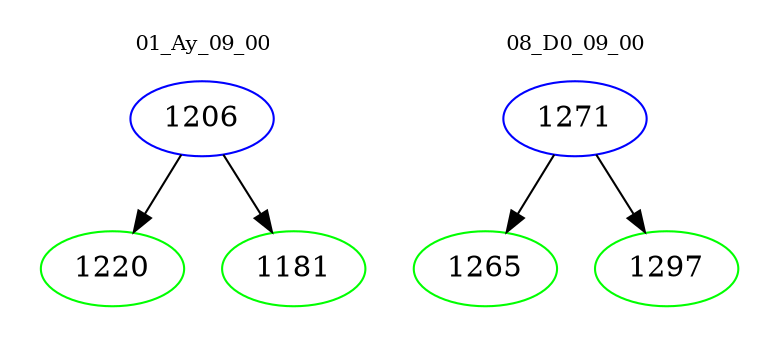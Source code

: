 digraph{
subgraph cluster_0 {
color = white
label = "01_Ay_09_00";
fontsize=10;
T0_1206 [label="1206", color="blue"]
T0_1206 -> T0_1220 [color="black"]
T0_1220 [label="1220", color="green"]
T0_1206 -> T0_1181 [color="black"]
T0_1181 [label="1181", color="green"]
}
subgraph cluster_1 {
color = white
label = "08_D0_09_00";
fontsize=10;
T1_1271 [label="1271", color="blue"]
T1_1271 -> T1_1265 [color="black"]
T1_1265 [label="1265", color="green"]
T1_1271 -> T1_1297 [color="black"]
T1_1297 [label="1297", color="green"]
}
}

